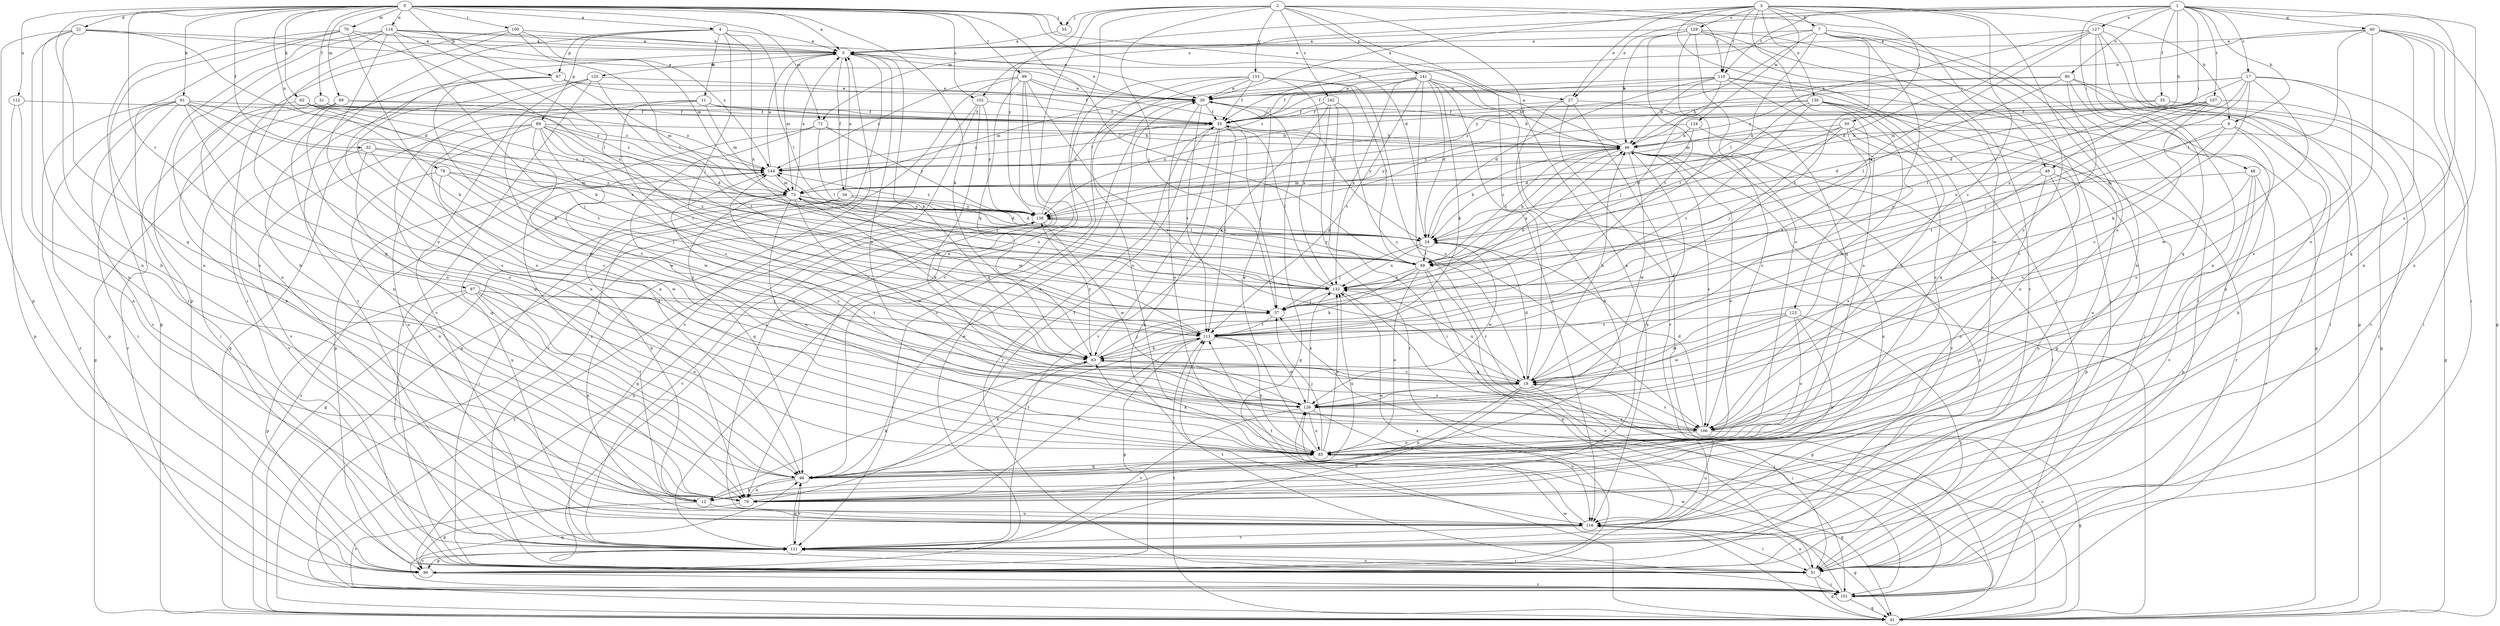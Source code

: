 strict digraph  {
0;
1;
2;
3;
4;
5;
6;
7;
11;
12;
17;
18;
21;
24;
27;
30;
31;
32;
33;
34;
35;
40;
41;
46;
48;
49;
50;
51;
55;
57;
61;
62;
63;
68;
69;
70;
71;
73;
78;
79;
80;
85;
87;
89;
90;
96;
97;
99;
100;
101;
102;
106;
107;
110;
111;
112;
114;
116;
121;
123;
124;
125;
126;
127;
129;
130;
132;
133;
138;
141;
142;
144;
0 -> 4  [label=a];
0 -> 5  [label=a];
0 -> 21  [label=d];
0 -> 24  [label=d];
0 -> 27  [label=e];
0 -> 31  [label=f];
0 -> 32  [label=f];
0 -> 55  [label=j];
0 -> 61  [label=k];
0 -> 62  [label=k];
0 -> 63  [label=k];
0 -> 68  [label=l];
0 -> 69  [label=m];
0 -> 70  [label=m];
0 -> 71  [label=m];
0 -> 78  [label=n];
0 -> 87  [label=p];
0 -> 96  [label=q];
0 -> 97  [label=r];
0 -> 99  [label=r];
0 -> 100  [label=r];
0 -> 102  [label=s];
0 -> 112  [label=u];
0 -> 114  [label=u];
1 -> 6  [label=b];
1 -> 17  [label=c];
1 -> 27  [label=e];
1 -> 33  [label=f];
1 -> 40  [label=g];
1 -> 46  [label=h];
1 -> 48  [label=i];
1 -> 49  [label=i];
1 -> 80  [label=o];
1 -> 102  [label=s];
1 -> 106  [label=s];
1 -> 107  [label=t];
1 -> 110  [label=t];
1 -> 116  [label=u];
1 -> 127  [label=x];
2 -> 18  [label=c];
2 -> 49  [label=i];
2 -> 55  [label=j];
2 -> 57  [label=j];
2 -> 79  [label=n];
2 -> 110  [label=t];
2 -> 116  [label=u];
2 -> 121  [label=v];
2 -> 133  [label=y];
2 -> 138  [label=y];
2 -> 141  [label=z];
2 -> 142  [label=z];
3 -> 6  [label=b];
3 -> 7  [label=b];
3 -> 18  [label=c];
3 -> 27  [label=e];
3 -> 30  [label=e];
3 -> 50  [label=i];
3 -> 71  [label=m];
3 -> 85  [label=o];
3 -> 101  [label=r];
3 -> 110  [label=t];
3 -> 123  [label=w];
3 -> 124  [label=w];
3 -> 129  [label=x];
3 -> 130  [label=x];
4 -> 5  [label=a];
4 -> 11  [label=b];
4 -> 12  [label=b];
4 -> 57  [label=j];
4 -> 68  [label=l];
4 -> 87  [label=p];
4 -> 89  [label=p];
4 -> 132  [label=x];
5 -> 30  [label=e];
5 -> 34  [label=f];
5 -> 51  [label=i];
5 -> 63  [label=k];
5 -> 73  [label=m];
5 -> 121  [label=v];
5 -> 125  [label=w];
6 -> 12  [label=b];
6 -> 18  [label=c];
6 -> 46  [label=h];
6 -> 106  [label=s];
6 -> 111  [label=t];
7 -> 5  [label=a];
7 -> 18  [label=c];
7 -> 35  [label=f];
7 -> 51  [label=i];
7 -> 68  [label=l];
7 -> 79  [label=n];
7 -> 106  [label=s];
7 -> 111  [label=t];
7 -> 138  [label=y];
11 -> 35  [label=f];
11 -> 46  [label=h];
11 -> 73  [label=m];
11 -> 96  [label=q];
11 -> 111  [label=t];
11 -> 126  [label=w];
12 -> 63  [label=k];
12 -> 101  [label=r];
12 -> 116  [label=u];
12 -> 144  [label=z];
17 -> 24  [label=d];
17 -> 30  [label=e];
17 -> 46  [label=h];
17 -> 51  [label=i];
17 -> 63  [label=k];
17 -> 73  [label=m];
17 -> 106  [label=s];
17 -> 126  [label=w];
17 -> 132  [label=x];
18 -> 24  [label=d];
18 -> 46  [label=h];
18 -> 51  [label=i];
18 -> 63  [label=k];
18 -> 79  [label=n];
18 -> 106  [label=s];
18 -> 121  [label=v];
18 -> 126  [label=w];
18 -> 132  [label=x];
18 -> 144  [label=z];
21 -> 5  [label=a];
21 -> 12  [label=b];
21 -> 24  [label=d];
21 -> 30  [label=e];
21 -> 79  [label=n];
21 -> 90  [label=p];
21 -> 116  [label=u];
24 -> 46  [label=h];
24 -> 57  [label=j];
24 -> 68  [label=l];
24 -> 126  [label=w];
24 -> 132  [label=x];
27 -> 12  [label=b];
27 -> 35  [label=f];
27 -> 101  [label=r];
27 -> 106  [label=s];
27 -> 121  [label=v];
30 -> 35  [label=f];
30 -> 41  [label=g];
30 -> 46  [label=h];
30 -> 85  [label=o];
30 -> 111  [label=t];
31 -> 35  [label=f];
31 -> 79  [label=n];
31 -> 144  [label=z];
32 -> 18  [label=c];
32 -> 96  [label=q];
32 -> 121  [label=v];
32 -> 138  [label=y];
32 -> 144  [label=z];
33 -> 35  [label=f];
33 -> 41  [label=g];
33 -> 51  [label=i];
33 -> 144  [label=z];
34 -> 5  [label=a];
34 -> 24  [label=d];
34 -> 41  [label=g];
34 -> 51  [label=i];
34 -> 68  [label=l];
34 -> 138  [label=y];
35 -> 46  [label=h];
35 -> 57  [label=j];
35 -> 101  [label=r];
35 -> 111  [label=t];
35 -> 116  [label=u];
35 -> 121  [label=v];
35 -> 144  [label=z];
40 -> 5  [label=a];
40 -> 30  [label=e];
40 -> 41  [label=g];
40 -> 51  [label=i];
40 -> 68  [label=l];
40 -> 79  [label=n];
40 -> 85  [label=o];
40 -> 96  [label=q];
41 -> 18  [label=c];
41 -> 57  [label=j];
41 -> 111  [label=t];
41 -> 126  [label=w];
41 -> 138  [label=y];
41 -> 144  [label=z];
46 -> 5  [label=a];
46 -> 51  [label=i];
46 -> 68  [label=l];
46 -> 85  [label=o];
46 -> 90  [label=p];
46 -> 106  [label=s];
46 -> 116  [label=u];
46 -> 121  [label=v];
46 -> 126  [label=w];
46 -> 132  [label=x];
46 -> 144  [label=z];
48 -> 18  [label=c];
48 -> 73  [label=m];
48 -> 90  [label=p];
48 -> 101  [label=r];
48 -> 121  [label=v];
49 -> 73  [label=m];
49 -> 79  [label=n];
49 -> 90  [label=p];
49 -> 106  [label=s];
49 -> 116  [label=u];
50 -> 24  [label=d];
50 -> 46  [label=h];
50 -> 57  [label=j];
50 -> 85  [label=o];
50 -> 106  [label=s];
50 -> 111  [label=t];
50 -> 138  [label=y];
51 -> 41  [label=g];
51 -> 101  [label=r];
51 -> 111  [label=t];
51 -> 116  [label=u];
51 -> 121  [label=v];
55 -> 5  [label=a];
57 -> 46  [label=h];
57 -> 111  [label=t];
61 -> 35  [label=f];
61 -> 51  [label=i];
61 -> 57  [label=j];
61 -> 85  [label=o];
61 -> 90  [label=p];
61 -> 101  [label=r];
61 -> 106  [label=s];
61 -> 111  [label=t];
61 -> 121  [label=v];
62 -> 35  [label=f];
62 -> 101  [label=r];
62 -> 132  [label=x];
62 -> 138  [label=y];
62 -> 144  [label=z];
63 -> 18  [label=c];
63 -> 57  [label=j];
63 -> 106  [label=s];
63 -> 138  [label=y];
68 -> 46  [label=h];
68 -> 63  [label=k];
68 -> 85  [label=o];
68 -> 90  [label=p];
68 -> 101  [label=r];
68 -> 132  [label=x];
68 -> 138  [label=y];
69 -> 35  [label=f];
69 -> 41  [label=g];
69 -> 51  [label=i];
69 -> 85  [label=o];
69 -> 144  [label=z];
70 -> 5  [label=a];
70 -> 41  [label=g];
70 -> 51  [label=i];
70 -> 63  [label=k];
70 -> 79  [label=n];
70 -> 132  [label=x];
71 -> 46  [label=h];
71 -> 68  [label=l];
71 -> 90  [label=p];
71 -> 126  [label=w];
71 -> 138  [label=y];
73 -> 5  [label=a];
73 -> 12  [label=b];
73 -> 24  [label=d];
73 -> 63  [label=k];
73 -> 85  [label=o];
73 -> 96  [label=q];
73 -> 116  [label=u];
73 -> 126  [label=w];
73 -> 132  [label=x];
73 -> 138  [label=y];
78 -> 57  [label=j];
78 -> 73  [label=m];
78 -> 79  [label=n];
78 -> 111  [label=t];
78 -> 126  [label=w];
79 -> 35  [label=f];
79 -> 46  [label=h];
79 -> 90  [label=p];
80 -> 30  [label=e];
80 -> 35  [label=f];
80 -> 41  [label=g];
80 -> 51  [label=i];
80 -> 68  [label=l];
80 -> 79  [label=n];
80 -> 126  [label=w];
85 -> 30  [label=e];
85 -> 41  [label=g];
85 -> 57  [label=j];
85 -> 63  [label=k];
85 -> 96  [label=q];
85 -> 132  [label=x];
87 -> 30  [label=e];
87 -> 35  [label=f];
87 -> 63  [label=k];
87 -> 73  [label=m];
87 -> 79  [label=n];
87 -> 85  [label=o];
89 -> 18  [label=c];
89 -> 24  [label=d];
89 -> 46  [label=h];
89 -> 96  [label=q];
89 -> 106  [label=s];
89 -> 116  [label=u];
89 -> 121  [label=v];
89 -> 126  [label=w];
89 -> 132  [label=x];
89 -> 144  [label=z];
90 -> 30  [label=e];
90 -> 101  [label=r];
90 -> 121  [label=v];
90 -> 132  [label=x];
90 -> 138  [label=y];
96 -> 12  [label=b];
96 -> 30  [label=e];
96 -> 63  [label=k];
96 -> 79  [label=n];
96 -> 111  [label=t];
96 -> 121  [label=v];
96 -> 132  [label=x];
97 -> 57  [label=j];
97 -> 79  [label=n];
97 -> 85  [label=o];
97 -> 90  [label=p];
97 -> 96  [label=q];
97 -> 111  [label=t];
97 -> 121  [label=v];
99 -> 18  [label=c];
99 -> 24  [label=d];
99 -> 30  [label=e];
99 -> 41  [label=g];
99 -> 51  [label=i];
99 -> 63  [label=k];
99 -> 116  [label=u];
99 -> 144  [label=z];
100 -> 5  [label=a];
100 -> 51  [label=i];
100 -> 68  [label=l];
100 -> 73  [label=m];
100 -> 96  [label=q];
101 -> 41  [label=g];
101 -> 96  [label=q];
101 -> 126  [label=w];
102 -> 35  [label=f];
102 -> 101  [label=r];
102 -> 121  [label=v];
102 -> 126  [label=w];
102 -> 138  [label=y];
106 -> 5  [label=a];
106 -> 24  [label=d];
106 -> 41  [label=g];
106 -> 85  [label=o];
106 -> 116  [label=u];
106 -> 144  [label=z];
107 -> 18  [label=c];
107 -> 24  [label=d];
107 -> 35  [label=f];
107 -> 57  [label=j];
107 -> 68  [label=l];
107 -> 73  [label=m];
107 -> 121  [label=v];
107 -> 132  [label=x];
110 -> 24  [label=d];
110 -> 30  [label=e];
110 -> 41  [label=g];
110 -> 46  [label=h];
110 -> 57  [label=j];
110 -> 85  [label=o];
110 -> 96  [label=q];
110 -> 144  [label=z];
111 -> 63  [label=k];
111 -> 73  [label=m];
111 -> 79  [label=n];
111 -> 85  [label=o];
111 -> 90  [label=p];
111 -> 126  [label=w];
112 -> 35  [label=f];
112 -> 79  [label=n];
112 -> 90  [label=p];
114 -> 5  [label=a];
114 -> 30  [label=e];
114 -> 63  [label=k];
114 -> 68  [label=l];
114 -> 79  [label=n];
114 -> 85  [label=o];
114 -> 90  [label=p];
114 -> 116  [label=u];
114 -> 144  [label=z];
116 -> 5  [label=a];
116 -> 41  [label=g];
116 -> 51  [label=i];
116 -> 111  [label=t];
116 -> 121  [label=v];
121 -> 51  [label=i];
121 -> 90  [label=p];
121 -> 96  [label=q];
123 -> 12  [label=b];
123 -> 18  [label=c];
123 -> 51  [label=i];
123 -> 85  [label=o];
123 -> 111  [label=t];
123 -> 126  [label=w];
124 -> 24  [label=d];
124 -> 46  [label=h];
124 -> 101  [label=r];
124 -> 138  [label=y];
125 -> 30  [label=e];
125 -> 41  [label=g];
125 -> 51  [label=i];
125 -> 79  [label=n];
125 -> 111  [label=t];
125 -> 121  [label=v];
126 -> 85  [label=o];
126 -> 106  [label=s];
126 -> 116  [label=u];
126 -> 121  [label=v];
126 -> 132  [label=x];
127 -> 5  [label=a];
127 -> 24  [label=d];
127 -> 41  [label=g];
127 -> 51  [label=i];
127 -> 79  [label=n];
127 -> 96  [label=q];
127 -> 132  [label=x];
127 -> 138  [label=y];
129 -> 5  [label=a];
129 -> 46  [label=h];
129 -> 51  [label=i];
129 -> 85  [label=o];
129 -> 96  [label=q];
129 -> 111  [label=t];
129 -> 116  [label=u];
129 -> 121  [label=v];
130 -> 35  [label=f];
130 -> 51  [label=i];
130 -> 68  [label=l];
130 -> 106  [label=s];
130 -> 111  [label=t];
130 -> 116  [label=u];
130 -> 126  [label=w];
130 -> 138  [label=y];
132 -> 35  [label=f];
132 -> 41  [label=g];
132 -> 57  [label=j];
132 -> 144  [label=z];
133 -> 30  [label=e];
133 -> 35  [label=f];
133 -> 68  [label=l];
133 -> 85  [label=o];
133 -> 96  [label=q];
133 -> 106  [label=s];
133 -> 121  [label=v];
133 -> 132  [label=x];
138 -> 24  [label=d];
138 -> 30  [label=e];
138 -> 121  [label=v];
138 -> 126  [label=w];
138 -> 144  [label=z];
141 -> 24  [label=d];
141 -> 30  [label=e];
141 -> 35  [label=f];
141 -> 41  [label=g];
141 -> 46  [label=h];
141 -> 63  [label=k];
141 -> 73  [label=m];
141 -> 101  [label=r];
141 -> 111  [label=t];
141 -> 116  [label=u];
141 -> 132  [label=x];
142 -> 18  [label=c];
142 -> 35  [label=f];
142 -> 51  [label=i];
142 -> 63  [label=k];
142 -> 101  [label=r];
144 -> 5  [label=a];
144 -> 35  [label=f];
144 -> 73  [label=m];
}
